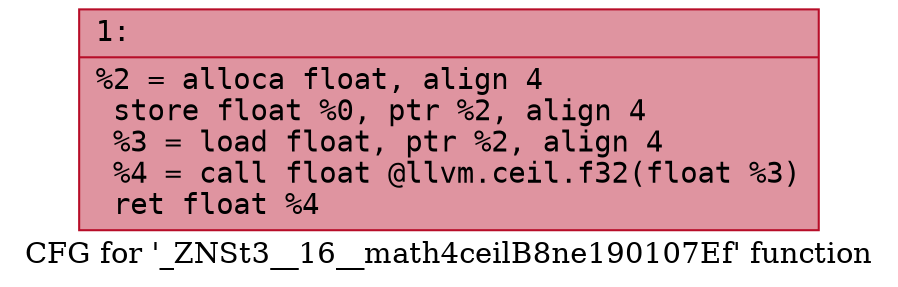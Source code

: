 digraph "CFG for '_ZNSt3__16__math4ceilB8ne190107Ef' function" {
	label="CFG for '_ZNSt3__16__math4ceilB8ne190107Ef' function";

	Node0x6000018319f0 [shape=record,color="#b70d28ff", style=filled, fillcolor="#b70d2870" fontname="Courier",label="{1:\l|  %2 = alloca float, align 4\l  store float %0, ptr %2, align 4\l  %3 = load float, ptr %2, align 4\l  %4 = call float @llvm.ceil.f32(float %3)\l  ret float %4\l}"];
}
